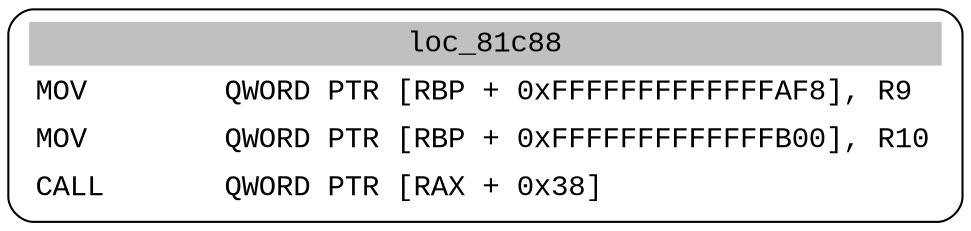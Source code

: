 digraph asm_graph {
1941 [
shape="Mrecord" fontname="Courier New"label =<<table border="0" cellborder="0" cellpadding="3"><tr><td align="center" colspan="2" bgcolor="grey">loc_81c88</td></tr><tr><td align="left">MOV        QWORD PTR [RBP + 0xFFFFFFFFFFFFFAF8], R9</td></tr><tr><td align="left">MOV        QWORD PTR [RBP + 0xFFFFFFFFFFFFFB00], R10</td></tr><tr><td align="left">CALL       QWORD PTR [RAX + 0x38]</td></tr></table>> ];
}